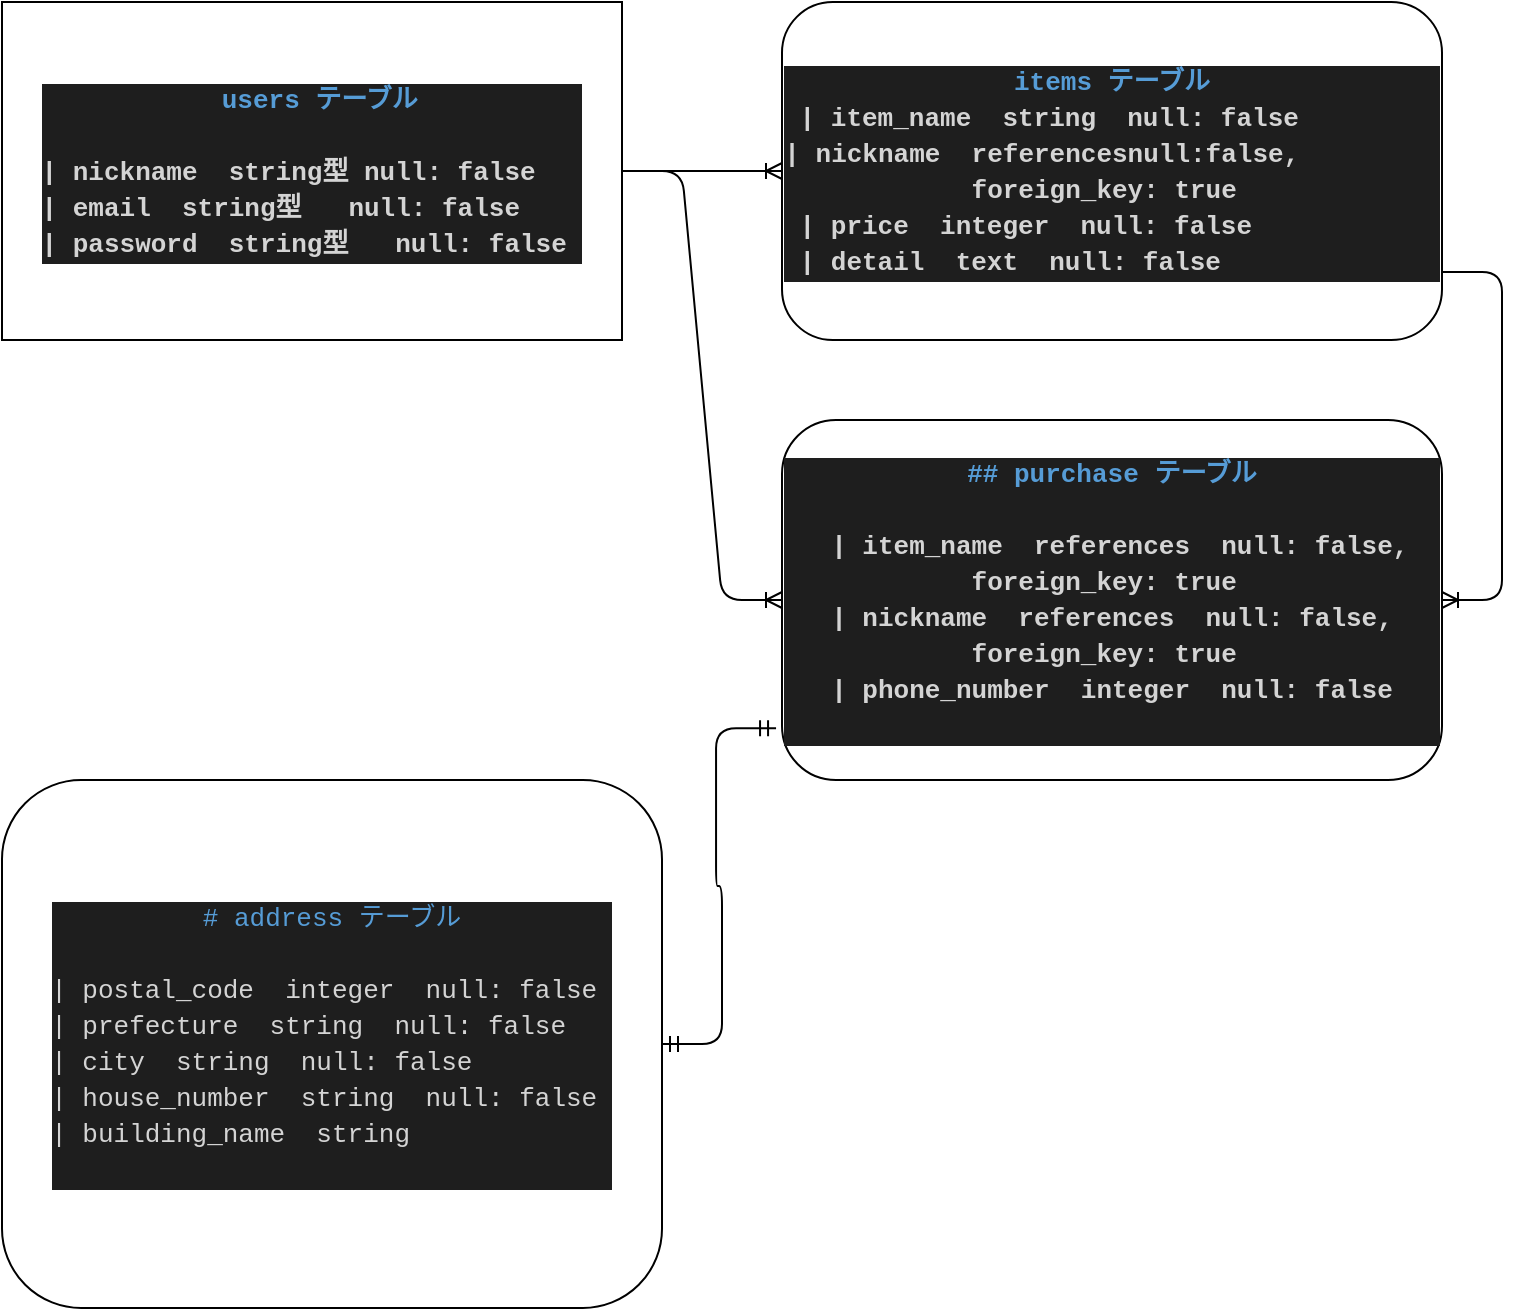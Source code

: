 <mxfile version="13.10.0" type="embed">
    <diagram id="PARWrQKCtxSPjxegMp2Y" name="ページ1">
        <mxGraphModel dx="728" dy="680" grid="1" gridSize="10" guides="1" tooltips="1" connect="1" arrows="1" fold="1" page="1" pageScale="1" pageWidth="1169" pageHeight="827" math="0" shadow="0">
            <root>
                <mxCell id="0"/>
                <mxCell id="1" parent="0"/>
                <mxCell id="3" value="&lt;div style=&quot;color: rgb(212 , 212 , 212) ; background-color: rgb(30 , 30 , 30) ; font-family: &amp;#34;menlo&amp;#34; , &amp;#34;monaco&amp;#34; , &amp;#34;courier new&amp;#34; , monospace ; font-size: 13px ; line-height: 18px&quot;&gt;&lt;div style=&quot;font-size: 13px&quot;&gt;&lt;span style=&quot;color: rgb(86 , 156 , 214) ; font-size: 13px&quot;&gt;&amp;nbsp;users テーブル&lt;/span&gt;&lt;/div&gt;&lt;div style=&quot;font-size: 13px&quot;&gt;&lt;span style=&quot;color: rgb(86 , 156 , 214) ; font-size: 13px&quot;&gt;&lt;br style=&quot;font-size: 13px&quot;&gt;&lt;/span&gt;&lt;/div&gt;&lt;div style=&quot;text-align: left ; font-size: 13px&quot;&gt;| nickname&amp;nbsp; string型 null: false&amp;nbsp;&amp;nbsp;&lt;/div&gt;&lt;div style=&quot;text-align: left ; font-size: 13px&quot;&gt;| email&amp;nbsp; string型&amp;nbsp; &amp;nbsp;null: false&amp;nbsp;&lt;/div&gt;&lt;div style=&quot;text-align: left ; font-size: 13px&quot;&gt;&lt;span style=&quot;color: rgb(212 , 212 , 212) ; font-size: 13px&quot;&gt;| password&amp;nbsp; string型&amp;nbsp; &amp;nbsp;null: false&amp;nbsp;&lt;/span&gt;&lt;/div&gt;&lt;/div&gt;" style="rounded=0;whiteSpace=wrap;html=1;fontStyle=1;verticalAlign=middle;fontSize=13;" vertex="1" parent="1">
                    <mxGeometry x="10" y="11" width="310" height="169" as="geometry"/>
                </mxCell>
                <mxCell id="5" value="&lt;div style=&quot;color: rgb(212 , 212 , 212) ; background-color: rgb(30 , 30 , 30) ; font-family: &amp;#34;menlo&amp;#34; , &amp;#34;monaco&amp;#34; , &amp;#34;courier new&amp;#34; , monospace ; line-height: 18px ; font-size: 13px&quot;&gt;&lt;div style=&quot;font-size: 13px&quot;&gt;&lt;div style=&quot;font-family: &amp;#34;menlo&amp;#34; , &amp;#34;monaco&amp;#34; , &amp;#34;courier new&amp;#34; , monospace ; line-height: 18px ; font-size: 13px&quot;&gt;&lt;span style=&quot;color: rgb(86 , 156 , 214) ; font-size: 13px&quot;&gt;items テーブル&lt;/span&gt;&lt;/div&gt;&lt;/div&gt;&lt;div style=&quot;text-align: left ; font-size: 13px&quot;&gt;&amp;nbsp;| item_name&amp;nbsp; string&amp;nbsp; null: false&amp;nbsp;&lt;/div&gt;&lt;div style=&quot;font-size: 13px&quot;&gt;&lt;span&gt;| nickname&amp;nbsp; referencesnull:false,&amp;nbsp; &amp;nbsp; &amp;nbsp; &amp;nbsp; &amp;nbsp; foreign_key: true&amp;nbsp;&lt;/span&gt;&lt;/div&gt;&lt;div style=&quot;text-align: left ; font-size: 13px&quot;&gt;&amp;nbsp;| price&amp;nbsp; integer&amp;nbsp; null: false&amp;nbsp;&lt;/div&gt;&lt;div style=&quot;text-align: left ; font-size: 13px&quot;&gt;&amp;nbsp;| detail&amp;nbsp; text&amp;nbsp; null: false&amp;nbsp;&lt;/div&gt;&lt;/div&gt;" style="rounded=1;whiteSpace=wrap;html=1;fontSize=13;fontStyle=1;align=center;" vertex="1" parent="1">
                    <mxGeometry x="400" y="11" width="330" height="169" as="geometry"/>
                </mxCell>
                <mxCell id="6" value="&lt;div style=&quot;color: rgb(212 , 212 , 212) ; background-color: rgb(30 , 30 , 30) ; font-family: &amp;#34;menlo&amp;#34; , &amp;#34;monaco&amp;#34; , &amp;#34;courier new&amp;#34; , monospace ; line-height: 18px&quot;&gt;&lt;div&gt;&lt;span style=&quot;color: rgb(86 , 156 , 214)&quot;&gt;## purchase テーブル&lt;/span&gt;&lt;/div&gt;&lt;div&gt;&lt;span style=&quot;color: rgb(86 , 156 , 214)&quot;&gt;&lt;br&gt;&lt;/span&gt;&lt;/div&gt;&lt;div&gt;&amp;nbsp;| item_name&amp;nbsp; references&amp;nbsp; null: false, foreign_key: true&amp;nbsp;&lt;/div&gt;&lt;div&gt;| nickname&amp;nbsp; references&amp;nbsp; null: false, foreign_key: true&amp;nbsp;&lt;/div&gt;&lt;div&gt;&lt;div style=&quot;font-family: &amp;#34;menlo&amp;#34; , &amp;#34;monaco&amp;#34; , &amp;#34;courier new&amp;#34; , monospace ; line-height: 18px&quot;&gt;&amp;nbsp;| phone_number&amp;nbsp; integer&amp;nbsp; null: false&amp;nbsp;&lt;/div&gt;&lt;/div&gt;&lt;div&gt;&lt;br&gt;&lt;/div&gt;&lt;/div&gt;" style="rounded=1;whiteSpace=wrap;html=1;fontStyle=1;fontSize=13;" vertex="1" parent="1">
                    <mxGeometry x="400" y="220" width="330" height="180" as="geometry"/>
                </mxCell>
                <mxCell id="7" value="" style="edgeStyle=entityRelationEdgeStyle;fontSize=12;html=1;endArrow=ERoneToMany;entryX=0;entryY=0.5;entryDx=0;entryDy=0;exitX=1;exitY=0.5;exitDx=0;exitDy=0;" edge="1" parent="1" source="3" target="5">
                    <mxGeometry width="100" height="100" relative="1" as="geometry">
                        <mxPoint x="320" y="110" as="sourcePoint"/>
                        <mxPoint x="420" y="10" as="targetPoint"/>
                    </mxGeometry>
                </mxCell>
                <mxCell id="9" value="" style="edgeStyle=entityRelationEdgeStyle;fontSize=12;html=1;endArrow=ERoneToMany;exitX=1;exitY=0.5;exitDx=0;exitDy=0;entryX=0;entryY=0.5;entryDx=0;entryDy=0;" edge="1" parent="1" source="3" target="6">
                    <mxGeometry width="100" height="100" relative="1" as="geometry">
                        <mxPoint x="350" y="200" as="sourcePoint"/>
                        <mxPoint x="410" y="310" as="targetPoint"/>
                    </mxGeometry>
                </mxCell>
                <mxCell id="14" value="&lt;div style=&quot;color: rgb(212 , 212 , 212) ; background-color: rgb(30 , 30 , 30) ; font-family: &amp;#34;menlo&amp;#34; , &amp;#34;monaco&amp;#34; , &amp;#34;courier new&amp;#34; , monospace ; line-height: 18px&quot;&gt;&lt;div&gt;&lt;span style=&quot;color: rgb(86 , 156 , 214)&quot;&gt;# address テーブル&lt;/span&gt;&lt;/div&gt;&lt;div style=&quot;text-align: left&quot;&gt;&lt;span style=&quot;color: rgb(86 , 156 , 214)&quot;&gt;&lt;br&gt;&lt;/span&gt;&lt;/div&gt;&lt;div style=&quot;text-align: left&quot;&gt;| postal_code&amp;nbsp; integer&amp;nbsp; null: false&amp;nbsp;&lt;/div&gt;&lt;div style=&quot;text-align: left&quot;&gt;| prefecture&amp;nbsp; string&amp;nbsp; null: false&amp;nbsp;&lt;/div&gt;&lt;div style=&quot;text-align: left&quot;&gt;| city&amp;nbsp; string&amp;nbsp; null: false&amp;nbsp;&lt;/div&gt;&lt;div style=&quot;text-align: left&quot;&gt;| house_number&amp;nbsp; string&amp;nbsp; null: false&amp;nbsp;&lt;/div&gt;&lt;div style=&quot;text-align: left&quot;&gt;| building_name&amp;nbsp; string&amp;nbsp;&amp;nbsp;&lt;/div&gt;&lt;br&gt;&lt;/div&gt;" style="rounded=1;whiteSpace=wrap;html=1;fontSize=13;" vertex="1" parent="1">
                    <mxGeometry x="10" y="400" width="330" height="264" as="geometry"/>
                </mxCell>
                <mxCell id="15" value="" style="edgeStyle=entityRelationEdgeStyle;fontSize=12;html=1;endArrow=ERmandOne;startArrow=ERmandOne;exitX=1;exitY=0.5;exitDx=0;exitDy=0;entryX=-0.009;entryY=0.856;entryDx=0;entryDy=0;entryPerimeter=0;" edge="1" parent="1" source="14" target="6">
                    <mxGeometry width="100" height="100" relative="1" as="geometry">
                        <mxPoint x="510" y="430" as="sourcePoint"/>
                        <mxPoint x="560" y="420" as="targetPoint"/>
                    </mxGeometry>
                </mxCell>
                <mxCell id="16" value="" style="edgeStyle=entityRelationEdgeStyle;fontSize=12;html=1;endArrow=ERoneToMany;entryX=1;entryY=0.5;entryDx=0;entryDy=0;exitX=1;exitY=0.799;exitDx=0;exitDy=0;exitPerimeter=0;" edge="1" parent="1" source="5" target="6">
                    <mxGeometry width="100" height="100" relative="1" as="geometry">
                        <mxPoint x="760" y="109" as="sourcePoint"/>
                        <mxPoint x="640" y="310" as="targetPoint"/>
                    </mxGeometry>
                </mxCell>
            </root>
        </mxGraphModel>
    </diagram>
</mxfile>